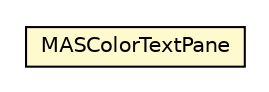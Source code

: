 #!/usr/local/bin/dot
#
# Class diagram 
# Generated by UMLGraph version R5_6 (http://www.umlgraph.org/)
#

digraph G {
	edge [fontname="Helvetica",fontsize=10,labelfontname="Helvetica",labelfontsize=10];
	node [fontname="Helvetica",fontsize=10,shape=plaintext];
	nodesep=0.25;
	ranksep=0.5;
	// jason.runtime.MASColorTextPane
	c43715 [label=<<table title="jason.runtime.MASColorTextPane" border="0" cellborder="1" cellspacing="0" cellpadding="2" port="p" bgcolor="lemonChiffon" href="./MASColorTextPane.html">
		<tr><td><table border="0" cellspacing="0" cellpadding="1">
<tr><td align="center" balign="center"> MASColorTextPane </td></tr>
		</table></td></tr>
		</table>>, URL="./MASColorTextPane.html", fontname="Helvetica", fontcolor="black", fontsize=10.0];
}

